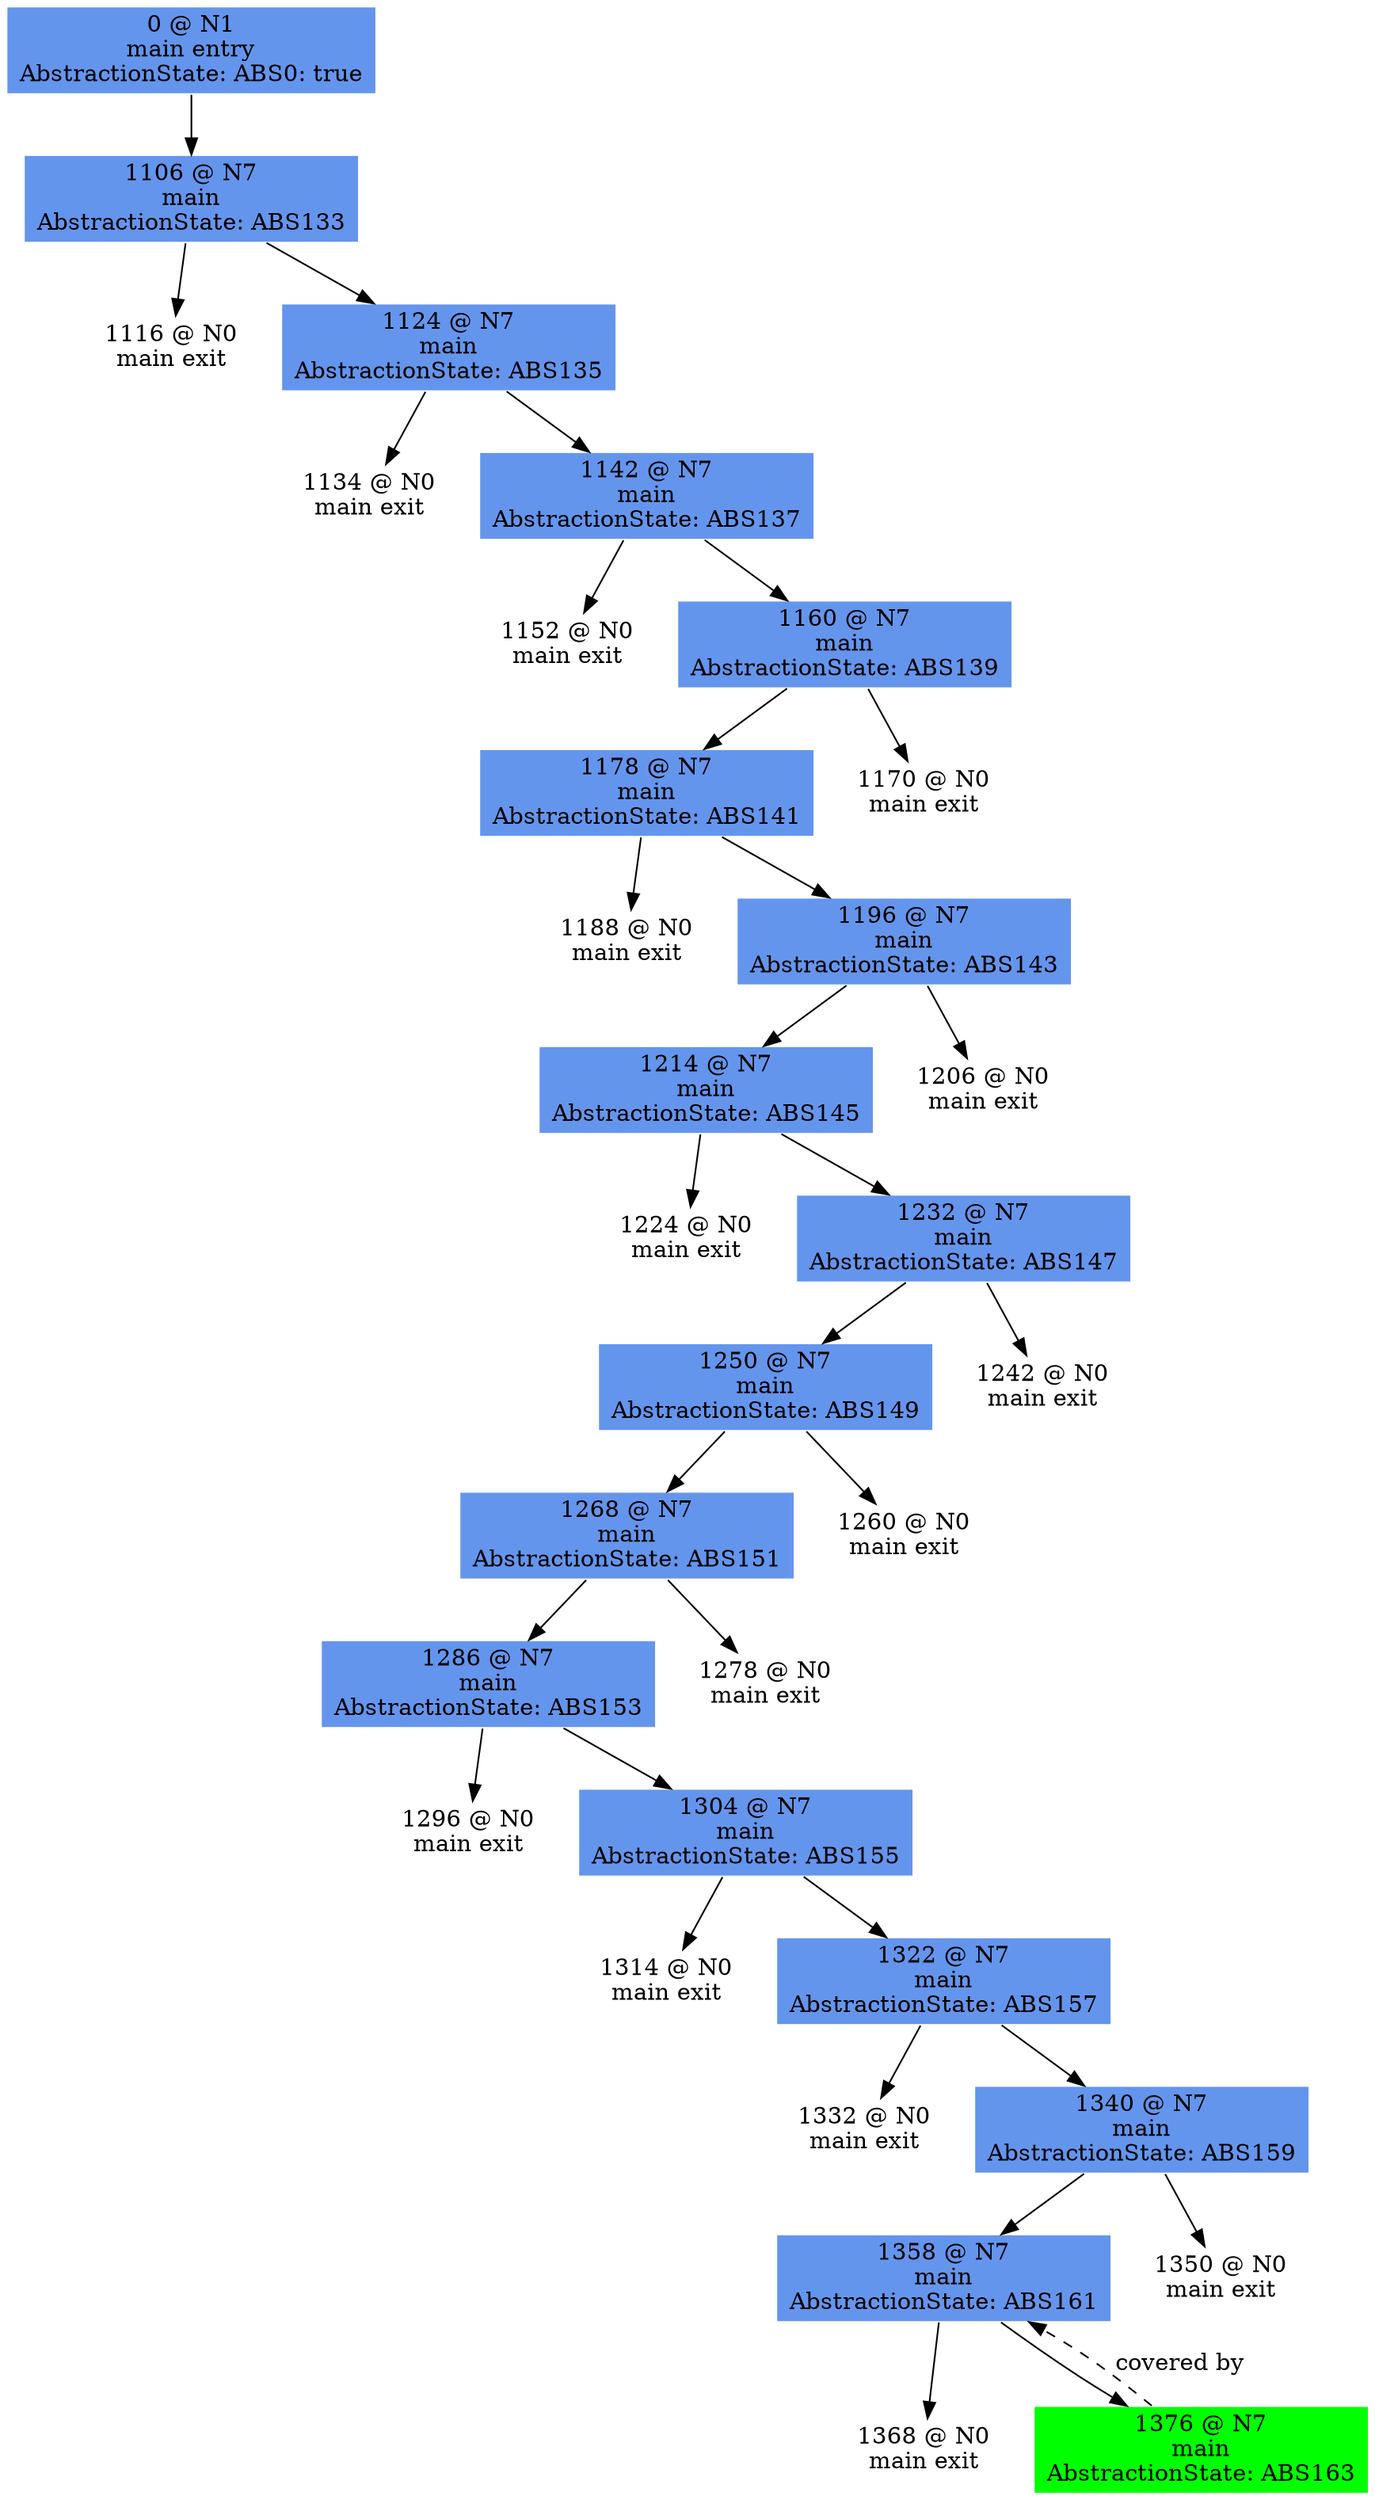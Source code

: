 digraph ARG {
node [style="filled" shape="box" color="white"]
0 [fillcolor="cornflowerblue" label="0 @ N1\nmain entry\nAbstractionState: ABS0: true\n" id="0"]
1106 [fillcolor="cornflowerblue" label="1106 @ N7\nmain\nAbstractionState: ABS133\n" id="1106"]
1116 [label="1116 @ N0\nmain exit\n" id="1116"]
1124 [fillcolor="cornflowerblue" label="1124 @ N7\nmain\nAbstractionState: ABS135\n" id="1124"]
1134 [label="1134 @ N0\nmain exit\n" id="1134"]
1142 [fillcolor="cornflowerblue" label="1142 @ N7\nmain\nAbstractionState: ABS137\n" id="1142"]
1152 [label="1152 @ N0\nmain exit\n" id="1152"]
1160 [fillcolor="cornflowerblue" label="1160 @ N7\nmain\nAbstractionState: ABS139\n" id="1160"]
1178 [fillcolor="cornflowerblue" label="1178 @ N7\nmain\nAbstractionState: ABS141\n" id="1178"]
1188 [label="1188 @ N0\nmain exit\n" id="1188"]
1196 [fillcolor="cornflowerblue" label="1196 @ N7\nmain\nAbstractionState: ABS143\n" id="1196"]
1214 [fillcolor="cornflowerblue" label="1214 @ N7\nmain\nAbstractionState: ABS145\n" id="1214"]
1224 [label="1224 @ N0\nmain exit\n" id="1224"]
1232 [fillcolor="cornflowerblue" label="1232 @ N7\nmain\nAbstractionState: ABS147\n" id="1232"]
1250 [fillcolor="cornflowerblue" label="1250 @ N7\nmain\nAbstractionState: ABS149\n" id="1250"]
1268 [fillcolor="cornflowerblue" label="1268 @ N7\nmain\nAbstractionState: ABS151\n" id="1268"]
1286 [fillcolor="cornflowerblue" label="1286 @ N7\nmain\nAbstractionState: ABS153\n" id="1286"]
1296 [label="1296 @ N0\nmain exit\n" id="1296"]
1304 [fillcolor="cornflowerblue" label="1304 @ N7\nmain\nAbstractionState: ABS155\n" id="1304"]
1314 [label="1314 @ N0\nmain exit\n" id="1314"]
1322 [fillcolor="cornflowerblue" label="1322 @ N7\nmain\nAbstractionState: ABS157\n" id="1322"]
1332 [label="1332 @ N0\nmain exit\n" id="1332"]
1340 [fillcolor="cornflowerblue" label="1340 @ N7\nmain\nAbstractionState: ABS159\n" id="1340"]
1358 [fillcolor="cornflowerblue" label="1358 @ N7\nmain\nAbstractionState: ABS161\n" id="1358"]
1368 [label="1368 @ N0\nmain exit\n" id="1368"]
1376 [fillcolor="green" label="1376 @ N7\nmain\nAbstractionState: ABS163\n" id="1376"]
1350 [label="1350 @ N0\nmain exit\n" id="1350"]
1278 [label="1278 @ N0\nmain exit\n" id="1278"]
1260 [label="1260 @ N0\nmain exit\n" id="1260"]
1242 [label="1242 @ N0\nmain exit\n" id="1242"]
1206 [label="1206 @ N0\nmain exit\n" id="1206"]
1170 [label="1170 @ N0\nmain exit\n" id="1170"]
0 -> 1106 []
1106 -> 1124 []
1106 -> 1116 []
1124 -> 1142 []
1124 -> 1134 []
1142 -> 1160 []
1142 -> 1152 []
1160 -> 1170 []
1160 -> 1178 []
1178 -> 1196 []
1178 -> 1188 []
1196 -> 1206 []
1196 -> 1214 []
1214 -> 1232 []
1214 -> 1224 []
1232 -> 1242 []
1232 -> 1250 []
1250 -> 1260 []
1250 -> 1268 []
1268 -> 1278 []
1268 -> 1286 []
1286 -> 1304 []
1286 -> 1296 []
1304 -> 1322 []
1304 -> 1314 []
1322 -> 1340 []
1322 -> 1332 []
1340 -> 1350 []
1340 -> 1358 []
1376 -> 1358 [style="dashed" weight="0" label="covered by"]
1358 -> 1376 []
1358 -> 1368 []
}
